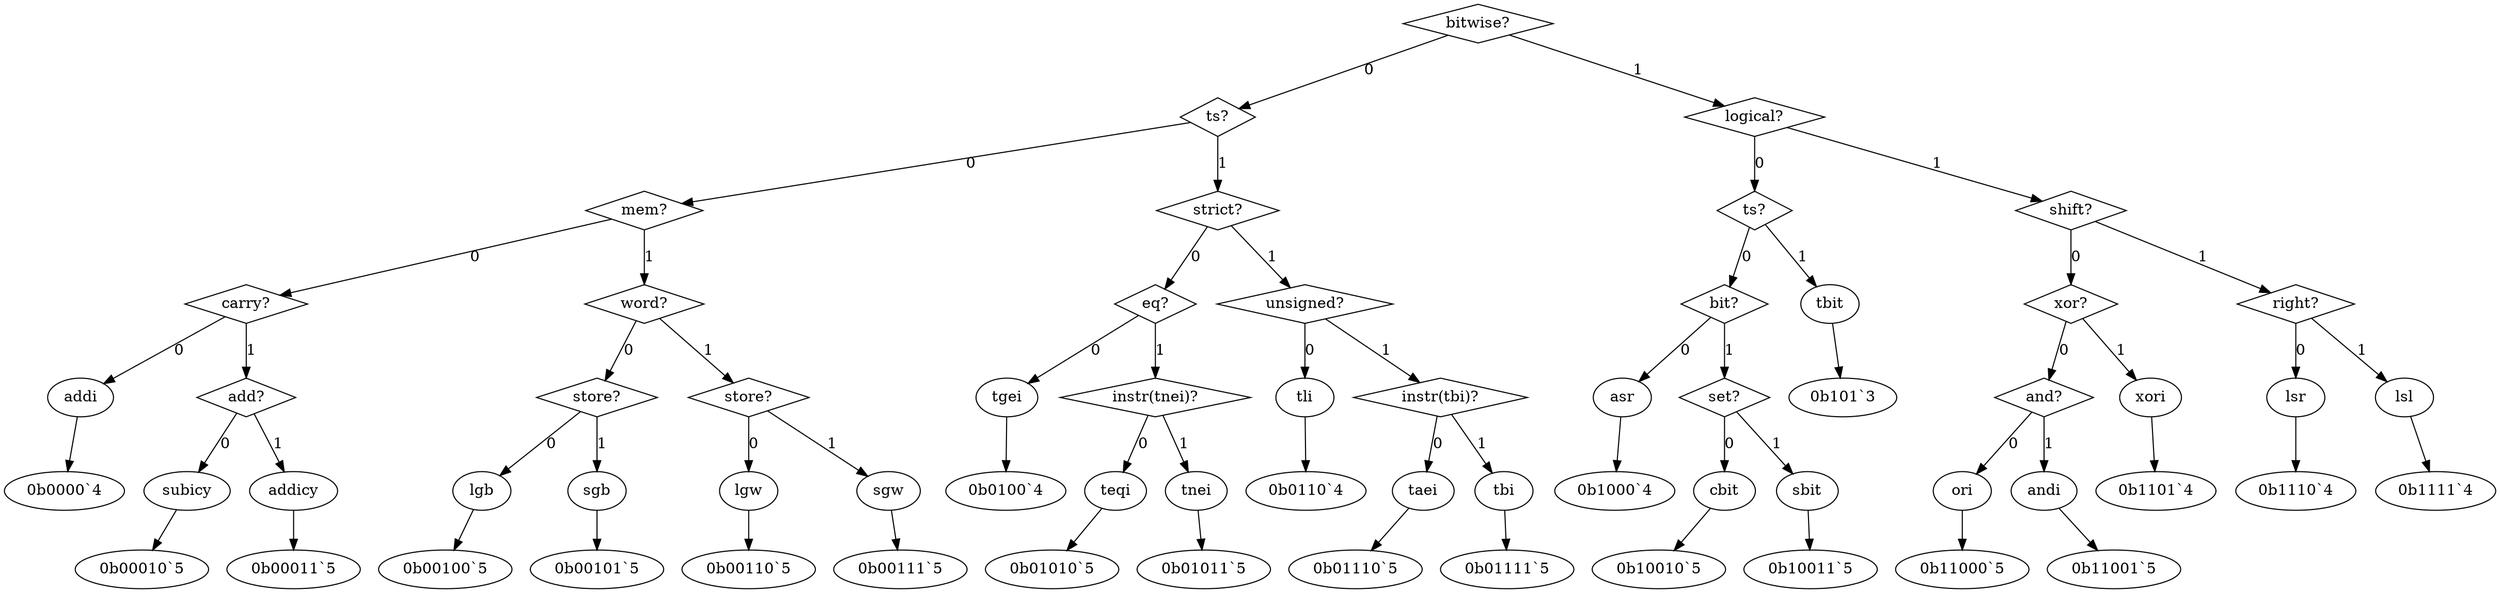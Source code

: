 digraph "Format ri(_)" {
  "bitwise_11434906" [label = "bitwise?", shape = diamond];
  "bitwise_11434906" -> "ts_12450932" [label = "0"];
  "bitwise_11434906" -> "logical_15968009" [label = "1"];
  "ts_12450932" [label = "ts?", shape = diamond];
  "ts_12450932" -> "mem_14389800" [label = "0"];
  "ts_12450932" -> "strict_16455406" [label = "1"];
  "mem_14389800" [label = "mem?", shape = diamond];
  "mem_14389800" -> "carry_3117734" [label = "0"];
  "mem_14389800" -> "word_12344914" [label = "1"];
  "carry_3117734" [label = "carry?", shape = diamond];
  "carry_3117734" -> "addi_9690679" [label = "0"];
  "carry_3117734" -> "add_2468223" [label = "1"];
  "addi_9690679" [label = "addi"];
  "addi_9690679" -> "0b0000`4"
  "add_2468223" [label = "add?", shape = diamond];
  "add_2468223" -> "subicy_2944954" [label = "0"];
  "add_2468223" -> "addicy_12315327" [label = "1"];
  "subicy_2944954" [label = "subicy"];
  "subicy_2944954" -> "0b00010`5"
  "addicy_12315327" [label = "addicy"];
  "addicy_12315327" -> "0b00011`5"
  "word_12344914" [label = "word?", shape = diamond];
  "word_12344914" -> "store_301838" [label = "0"];
  "word_12344914" -> "store_746487" [label = "1"];
  "store_301838" [label = "store?", shape = diamond];
  "store_301838" -> "lgb_856797" [label = "0"];
  "store_301838" -> "sgb_13623431" [label = "1"];
  "lgb_856797" [label = "lgb"];
  "lgb_856797" -> "0b00100`5"
  "sgb_13623431" [label = "sgb"];
  "sgb_13623431" -> "0b00101`5"
  "store_746487" [label = "store?", shape = diamond];
  "store_746487" -> "lgw_5872715" [label = "0"];
  "store_746487" -> "sgw_3934115" [label = "1"];
  "lgw_5872715" [label = "lgw"];
  "lgw_5872715" -> "0b00110`5"
  "sgw_3934115" [label = "sgw"];
  "sgw_3934115" -> "0b00111`5"
  "strict_16455406" [label = "strict?", shape = diamond];
  "strict_16455406" -> "eq_5066476" [label = "0"];
  "strict_16455406" -> "unsigned_9730244" [label = "1"];
  "eq_5066476" [label = "eq?", shape = diamond];
  "eq_5066476" -> "tgei_4329480" [label = "0"];
  "eq_5066476" -> "instr(tnei)_12460298" [label = "1"];
  "tgei_4329480" [label = "tgei"];
  "tgei_4329480" -> "0b0100`4"
  "instr(tnei)_12460298" [label = "instr(tnei)?", shape = diamond];
  "instr(tnei)_12460298" -> "teqi_10456661" [label = "0"];
  "instr(tnei)_12460298" -> "tnei_12469607" [label = "1"];
  "teqi_10456661" [label = "teqi"];
  "teqi_10456661" -> "0b01010`5"
  "tnei_12469607" [label = "tnei"];
  "tnei_12469607" -> "0b01011`5"
  "unsigned_9730244" [label = "unsigned?", shape = diamond];
  "unsigned_9730244" -> "tli_650505" [label = "0"];
  "unsigned_9730244" -> "instr(tbi)_2834915" [label = "1"];
  "tli_650505" [label = "tli"];
  "tli_650505" -> "0b0110`4"
  "instr(tbi)_2834915" [label = "instr(tbi)?", shape = diamond];
  "instr(tbi)_2834915" -> "taei_9511866" [label = "0"];
  "instr(tbi)_2834915" -> "tbi_7859922" [label = "1"];
  "taei_9511866" [label = "taei"];
  "taei_9511866" -> "0b01110`5"
  "tbi_7859922" [label = "tbi"];
  "tbi_7859922" -> "0b01111`5"
  "logical_15968009" [label = "logical?", shape = diamond];
  "logical_15968009" -> "ts_9829234" [label = "0"];
  "logical_15968009" -> "shift_1999748" [label = "1"];
  "ts_9829234" [label = "ts?", shape = diamond];
  "ts_9829234" -> "bit_8224027" [label = "0"];
  "ts_9829234" -> "tbit_5372373" [label = "1"];
  "bit_8224027" [label = "bit?", shape = diamond];
  "bit_8224027" -> "asr_4658712" [label = "0"];
  "bit_8224027" -> "set_3704032" [label = "1"];
  "asr_4658712" [label = "asr"];
  "asr_4658712" -> "0b1000`4"
  "set_3704032" [label = "set?", shape = diamond];
  "set_3704032" -> "cbit_262815" [label = "0"];
  "set_3704032" -> "sbit_16738776" [label = "1"];
  "cbit_262815" [label = "cbit"];
  "cbit_262815" -> "0b10010`5"
  "sbit_16738776" [label = "sbit"];
  "sbit_16738776" -> "0b10011`5"
  "tbit_5372373" [label = "tbit"];
  "tbit_5372373" -> "0b101`3"
  "shift_1999748" [label = "shift?", shape = diamond];
  "shift_1999748" -> "xor_893094" [label = "0"];
  "shift_1999748" -> "right_127101" [label = "1"];
  "xor_893094" [label = "xor?", shape = diamond];
  "xor_893094" -> "and_9270733" [label = "0"];
  "xor_893094" -> "xori_1004432" [label = "1"];
  "and_9270733" [label = "and?", shape = diamond];
  "and_9270733" -> "ori_10741780" [label = "0"];
  "and_9270733" -> "andi_12159617" [label = "1"];
  "ori_10741780" [label = "ori"];
  "ori_10741780" -> "0b11000`5"
  "andi_12159617" [label = "andi"];
  "andi_12159617" -> "0b11001`5"
  "xori_1004432" [label = "xori"];
  "xori_1004432" -> "0b1101`4"
  "right_127101" [label = "right?", shape = diamond];
  "right_127101" -> "lsr_5551459" [label = "0"];
  "right_127101" -> "lsl_933506" [label = "1"];
  "lsr_5551459" [label = "lsr"];
  "lsr_5551459" -> "0b1110`4"
  "lsl_933506" [label = "lsl"];
  "lsl_933506" -> "0b1111`4"
}
